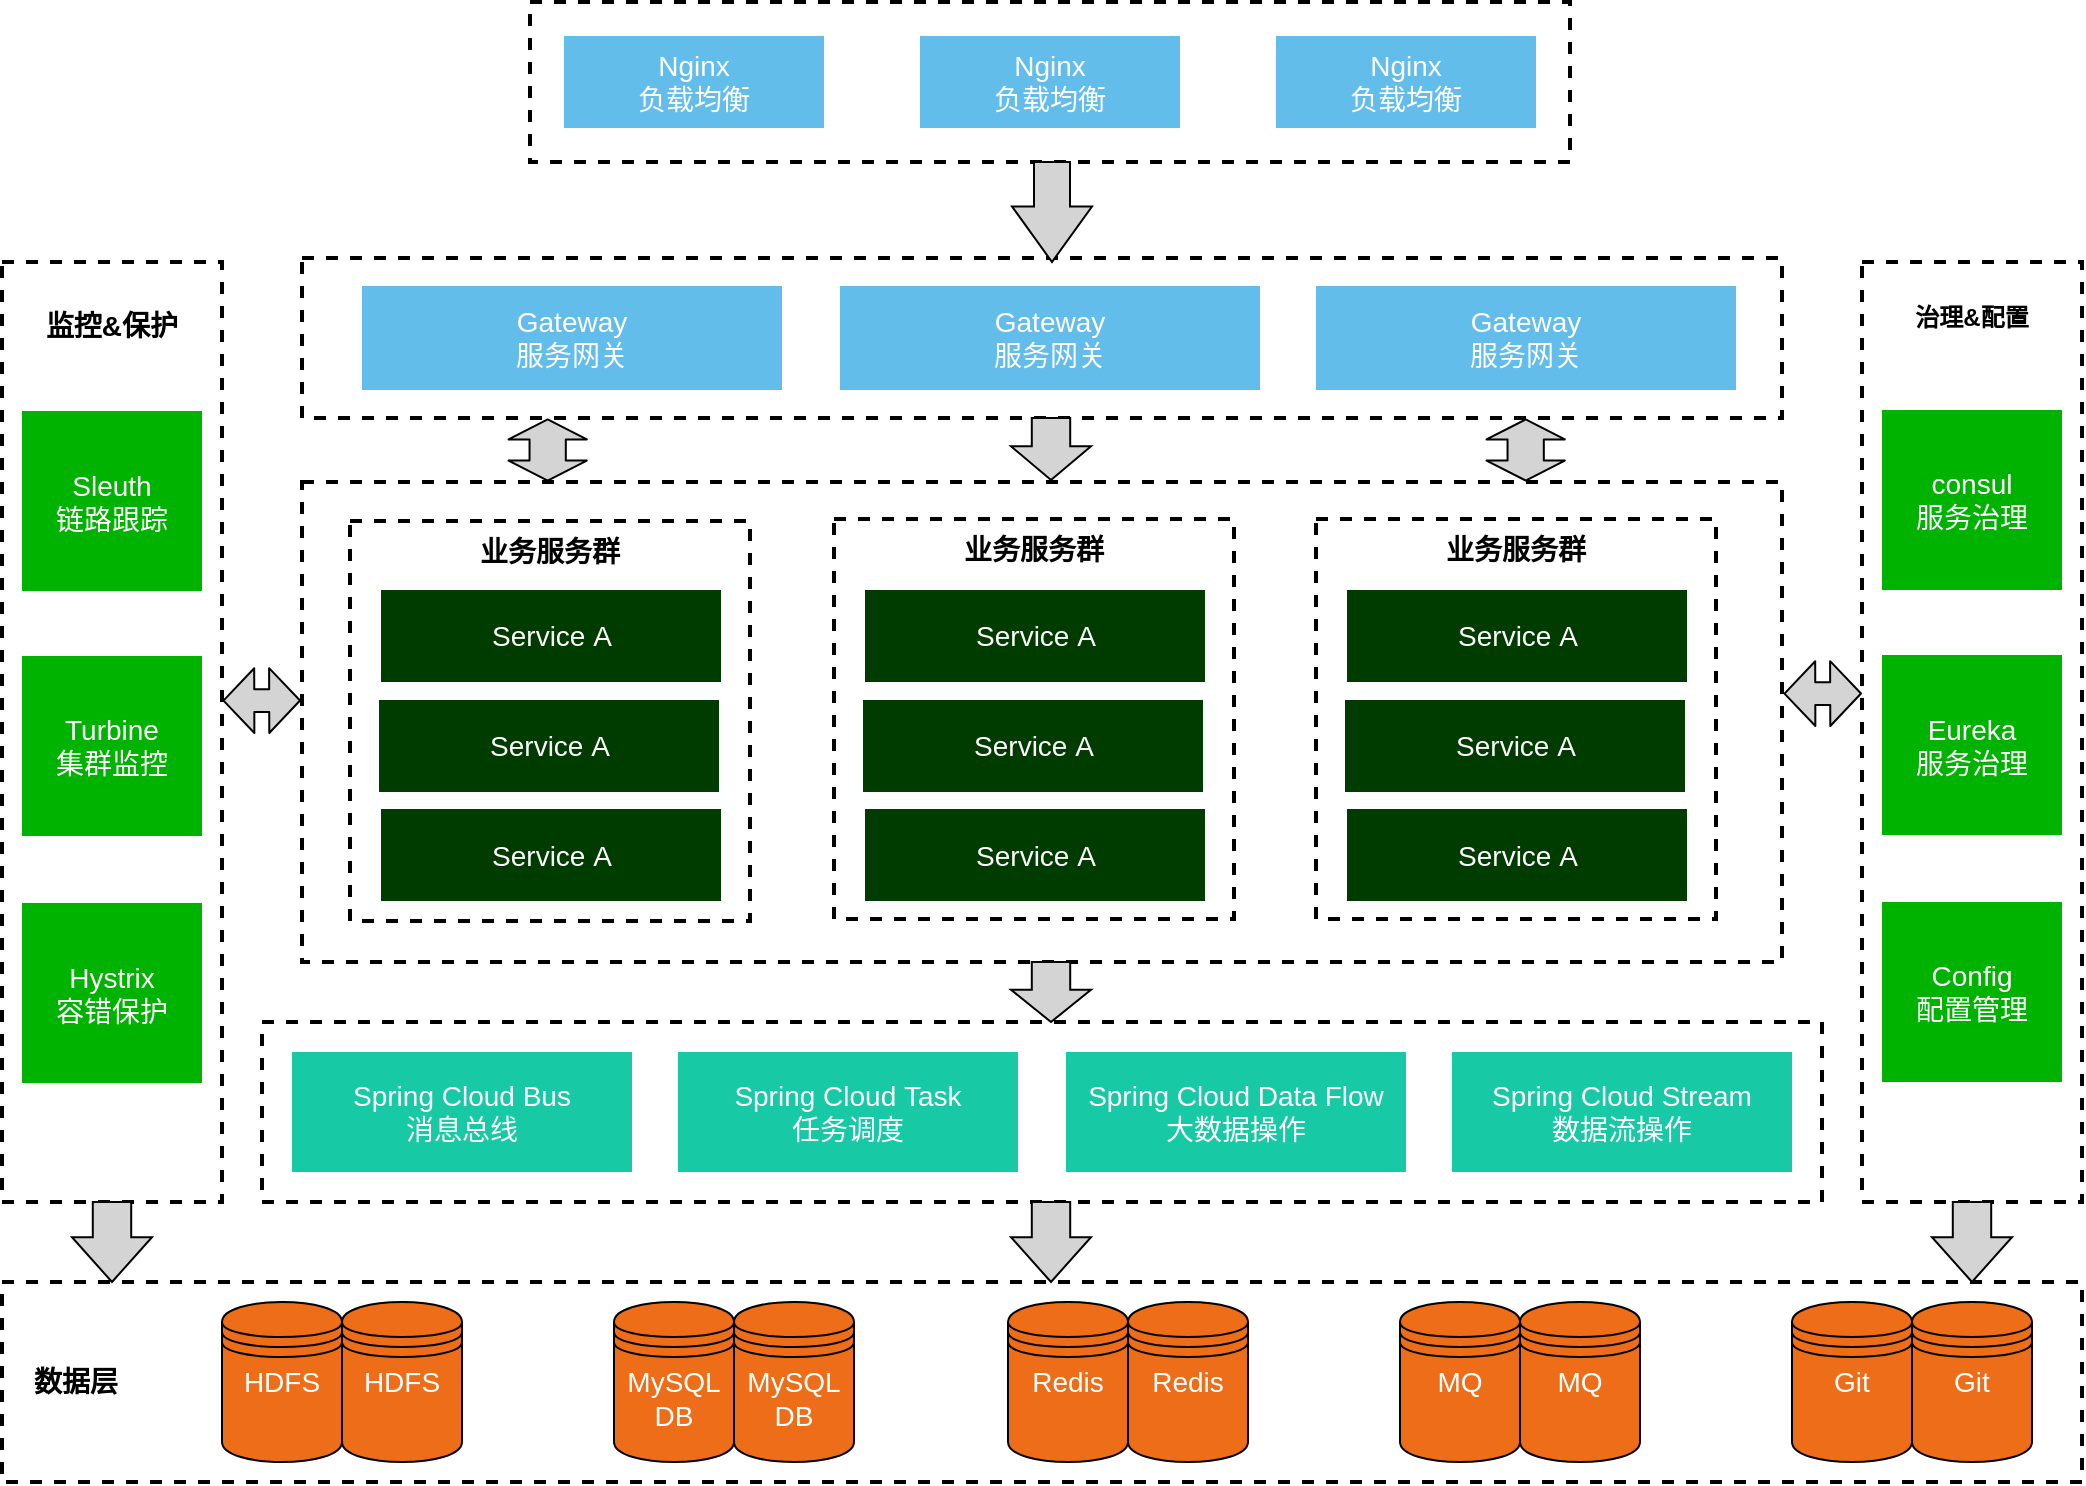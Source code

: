 <mxfile version="20.3.3" type="github"><diagram id="OInQUNuNO3AYRQuPPQoJ" name="第 1 页"><mxGraphModel dx="2062" dy="1122" grid="1" gridSize="10" guides="1" tooltips="1" connect="1" arrows="1" fold="1" page="1" pageScale="1" pageWidth="1100" pageHeight="850" math="0" shadow="0"><root><mxCell id="0"/><mxCell id="1" parent="0"/><mxCell id="dbITkS7-5qgyu-br_rXh-1" value="&lt;br style=&quot;font-size: 14px;&quot;&gt;监控&amp;amp;保护" style="rounded=0;whiteSpace=wrap;html=1;dashed=1;strokeWidth=2;fillColor=none;verticalAlign=top;fontSize=14;fontStyle=1" parent="1" vertex="1"><mxGeometry x="60" y="180" width="110" height="470" as="geometry"/></mxCell><mxCell id="dbITkS7-5qgyu-br_rXh-2" value="" style="rounded=0;whiteSpace=wrap;html=1;dashed=1;strokeWidth=2;fillColor=none;" parent="1" vertex="1"><mxGeometry x="324" y="50" width="520" height="80" as="geometry"/></mxCell><mxCell id="dbITkS7-5qgyu-br_rXh-3" value="" style="rounded=0;whiteSpace=wrap;html=1;dashed=1;strokeWidth=2;fillColor=none;" parent="1" vertex="1"><mxGeometry x="190" y="560" width="780" height="90" as="geometry"/></mxCell><mxCell id="dbITkS7-5qgyu-br_rXh-4" value="&lt;br&gt;治理&amp;amp;配置" style="rounded=0;whiteSpace=wrap;html=1;dashed=1;strokeWidth=2;fillColor=none;verticalAlign=top;fontStyle=1" parent="1" vertex="1"><mxGeometry x="990" y="180" width="110" height="470" as="geometry"/></mxCell><mxCell id="dbITkS7-5qgyu-br_rXh-5" value="" style="rounded=0;whiteSpace=wrap;html=1;dashed=1;strokeWidth=2;fillColor=none;" parent="1" vertex="1"><mxGeometry x="210" y="178" width="740" height="80" as="geometry"/></mxCell><mxCell id="dbITkS7-5qgyu-br_rXh-6" value="　数据层" style="rounded=0;whiteSpace=wrap;html=1;dashed=1;strokeWidth=2;fillColor=none;align=left;fontSize=14;fontStyle=1" parent="1" vertex="1"><mxGeometry x="60" y="690" width="1040" height="100" as="geometry"/></mxCell><mxCell id="dbITkS7-5qgyu-br_rXh-7" value="" style="rounded=0;whiteSpace=wrap;html=1;dashed=1;strokeWidth=2;fillColor=none;" parent="1" vertex="1"><mxGeometry x="210" y="290" width="740" height="240" as="geometry"/></mxCell><mxCell id="dbITkS7-5qgyu-br_rXh-8" value="业务服务群" style="rounded=0;whiteSpace=wrap;html=1;dashed=1;strokeWidth=2;fillColor=none;verticalAlign=top;fontSize=14;fontStyle=1" parent="1" vertex="1"><mxGeometry x="234" y="309.5" width="200" height="200" as="geometry"/></mxCell><mxCell id="dbITkS7-5qgyu-br_rXh-9" value="业务服务群" style="rounded=0;whiteSpace=wrap;html=1;dashed=1;strokeWidth=2;fillColor=none;verticalAlign=top;fontSize=14;fontStyle=1" parent="1" vertex="1"><mxGeometry x="476" y="308.5" width="200" height="200" as="geometry"/></mxCell><mxCell id="dbITkS7-5qgyu-br_rXh-10" value="业务服务群" style="rounded=0;whiteSpace=wrap;html=1;dashed=1;strokeWidth=2;fillColor=none;verticalAlign=top;fontSize=14;fontStyle=1" parent="1" vertex="1"><mxGeometry x="717" y="308.5" width="200" height="200" as="geometry"/></mxCell><mxCell id="dbITkS7-5qgyu-br_rXh-11" value="Sleuth&lt;br&gt;链路跟踪" style="rounded=0;whiteSpace=wrap;html=1;dashed=1;strokeWidth=2;fillColor=#00B300;fontSize=14;strokeColor=none;fontColor=#FFFFFF;" parent="1" vertex="1"><mxGeometry x="70" y="254.5" width="90" height="90" as="geometry"/></mxCell><mxCell id="dbITkS7-5qgyu-br_rXh-12" value="Turbine&lt;br&gt;集群监控" style="rounded=0;whiteSpace=wrap;html=1;dashed=1;strokeWidth=2;fillColor=#00B300;fontSize=14;strokeColor=none;fontColor=#FFFFFF;" parent="1" vertex="1"><mxGeometry x="70" y="377" width="90" height="90" as="geometry"/></mxCell><mxCell id="dbITkS7-5qgyu-br_rXh-13" value="Hystrix&lt;br&gt;容错保护" style="rounded=0;whiteSpace=wrap;html=1;dashed=1;strokeWidth=2;fillColor=#00B300;fontSize=14;strokeColor=none;fontColor=#FFFFFF;" parent="1" vertex="1"><mxGeometry x="70" y="500.5" width="90" height="90" as="geometry"/></mxCell><mxCell id="dbITkS7-5qgyu-br_rXh-14" value="Service&amp;nbsp;A" style="rounded=0;whiteSpace=wrap;html=1;dashed=1;strokeWidth=2;fillColor=#003B00;fontSize=14;fontColor=#FFFFFF;strokeColor=none;" parent="1" vertex="1"><mxGeometry x="249.5" y="344" width="170" height="46" as="geometry"/></mxCell><mxCell id="dbITkS7-5qgyu-br_rXh-15" value="Service&amp;nbsp;A" style="rounded=0;whiteSpace=wrap;html=1;dashed=1;strokeWidth=2;fillColor=#003B00;fontSize=14;fontColor=#FFFFFF;strokeColor=none;" parent="1" vertex="1"><mxGeometry x="248.5" y="399" width="170" height="46" as="geometry"/></mxCell><mxCell id="dbITkS7-5qgyu-br_rXh-16" value="Service&amp;nbsp;A" style="rounded=0;whiteSpace=wrap;html=1;dashed=1;strokeWidth=2;fillColor=#003B00;fontSize=14;fontColor=#FFFFFF;strokeColor=none;" parent="1" vertex="1"><mxGeometry x="249.5" y="453.5" width="170" height="46" as="geometry"/></mxCell><mxCell id="dbITkS7-5qgyu-br_rXh-17" value="Service&amp;nbsp;A" style="rounded=0;whiteSpace=wrap;html=1;dashed=1;strokeWidth=2;fillColor=#003B00;fontSize=14;fontColor=#FFFFFF;strokeColor=none;" parent="1" vertex="1"><mxGeometry x="491.5" y="453.5" width="170" height="46" as="geometry"/></mxCell><mxCell id="dbITkS7-5qgyu-br_rXh-18" value="Service&amp;nbsp;A" style="rounded=0;whiteSpace=wrap;html=1;dashed=1;strokeWidth=2;fillColor=#003B00;fontSize=14;fontColor=#FFFFFF;strokeColor=none;" parent="1" vertex="1"><mxGeometry x="490.5" y="399" width="170" height="46" as="geometry"/></mxCell><mxCell id="dbITkS7-5qgyu-br_rXh-19" value="Service&amp;nbsp;A" style="rounded=0;whiteSpace=wrap;html=1;dashed=1;strokeWidth=2;fillColor=#003B00;fontSize=14;fontColor=#FFFFFF;strokeColor=none;" parent="1" vertex="1"><mxGeometry x="491.5" y="344" width="170" height="46" as="geometry"/></mxCell><mxCell id="dbITkS7-5qgyu-br_rXh-20" value="Service&amp;nbsp;A" style="rounded=0;whiteSpace=wrap;html=1;dashed=1;strokeWidth=2;fillColor=#003B00;fontSize=14;fontColor=#FFFFFF;strokeColor=none;" parent="1" vertex="1"><mxGeometry x="732.5" y="453.5" width="170" height="46" as="geometry"/></mxCell><mxCell id="dbITkS7-5qgyu-br_rXh-21" value="Service&amp;nbsp;A" style="rounded=0;whiteSpace=wrap;html=1;dashed=1;strokeWidth=2;fillColor=#003B00;fontSize=14;fontColor=#FFFFFF;strokeColor=none;" parent="1" vertex="1"><mxGeometry x="731.5" y="399" width="170" height="46" as="geometry"/></mxCell><mxCell id="dbITkS7-5qgyu-br_rXh-22" value="Service&amp;nbsp;A" style="rounded=0;whiteSpace=wrap;html=1;dashed=1;strokeWidth=2;fillColor=#003B00;fontSize=14;fontColor=#FFFFFF;strokeColor=none;" parent="1" vertex="1"><mxGeometry x="732.5" y="344" width="170" height="46" as="geometry"/></mxCell><mxCell id="dbITkS7-5qgyu-br_rXh-23" value="Gateway&lt;br&gt;服务网关" style="rounded=0;whiteSpace=wrap;html=1;dashed=1;strokeWidth=2;fillColor=#63BDEB;fontSize=14;fontColor=#FFFFFF;strokeColor=none;" parent="1" vertex="1"><mxGeometry x="240" y="192" width="210" height="52" as="geometry"/></mxCell><mxCell id="dbITkS7-5qgyu-br_rXh-24" value="Gateway&lt;br&gt;服务网关" style="rounded=0;whiteSpace=wrap;html=1;dashed=1;strokeWidth=2;fillColor=#63BDEB;fontSize=14;fontColor=#FFFFFF;strokeColor=none;" parent="1" vertex="1"><mxGeometry x="479" y="192" width="210" height="52" as="geometry"/></mxCell><mxCell id="dbITkS7-5qgyu-br_rXh-25" value="Gateway&lt;br&gt;服务网关" style="rounded=0;whiteSpace=wrap;html=1;dashed=1;strokeWidth=2;fillColor=#63BDEB;fontSize=14;fontColor=#FFFFFF;strokeColor=none;" parent="1" vertex="1"><mxGeometry x="717" y="192" width="210" height="52" as="geometry"/></mxCell><mxCell id="dbITkS7-5qgyu-br_rXh-26" value="Nginx&lt;br&gt;负载均衡" style="rounded=0;whiteSpace=wrap;html=1;dashed=1;strokeWidth=2;fillColor=#63BDEB;fontSize=14;fontColor=#FFFFFF;strokeColor=none;" parent="1" vertex="1"><mxGeometry x="341" y="67" width="130" height="46" as="geometry"/></mxCell><mxCell id="dbITkS7-5qgyu-br_rXh-27" value="Nginx&lt;br&gt;负载均衡" style="rounded=0;whiteSpace=wrap;html=1;dashed=1;strokeWidth=2;fillColor=#63BDEB;fontSize=14;fontColor=#FFFFFF;strokeColor=none;" parent="1" vertex="1"><mxGeometry x="519" y="67" width="130" height="46" as="geometry"/></mxCell><mxCell id="dbITkS7-5qgyu-br_rXh-28" value="Nginx&lt;br&gt;负载均衡" style="rounded=0;whiteSpace=wrap;html=1;dashed=1;strokeWidth=2;fillColor=#63BDEB;fontSize=14;fontColor=#FFFFFF;strokeColor=none;" parent="1" vertex="1"><mxGeometry x="697" y="67" width="130" height="46" as="geometry"/></mxCell><mxCell id="dbITkS7-5qgyu-br_rXh-29" value="Spring&amp;nbsp;Cloud&amp;nbsp;Bus&lt;br&gt;消息总线" style="rounded=0;whiteSpace=wrap;html=1;dashed=1;strokeWidth=2;fillColor=#18C9A6;fontSize=14;fontColor=#FFFFFF;strokeColor=none;" parent="1" vertex="1"><mxGeometry x="205" y="575" width="170" height="60" as="geometry"/></mxCell><mxCell id="dbITkS7-5qgyu-br_rXh-30" value="Spring&amp;nbsp;Cloud&amp;nbsp;Task&lt;br&gt;任务调度" style="rounded=0;whiteSpace=wrap;html=1;dashed=1;strokeWidth=2;fillColor=#18C9A6;fontSize=14;fontColor=#FFFFFF;strokeColor=none;" parent="1" vertex="1"><mxGeometry x="398" y="575" width="170" height="60" as="geometry"/></mxCell><mxCell id="dbITkS7-5qgyu-br_rXh-31" value="Spring&amp;nbsp;Cloud&amp;nbsp;Data&amp;nbsp;Flow&lt;br&gt;大数据操作" style="rounded=0;whiteSpace=wrap;html=1;dashed=1;strokeWidth=2;fillColor=#18C9A6;fontSize=14;fontColor=#FFFFFF;strokeColor=none;" parent="1" vertex="1"><mxGeometry x="592" y="575" width="170" height="60" as="geometry"/></mxCell><mxCell id="dbITkS7-5qgyu-br_rXh-32" value="Spring&amp;nbsp;Cloud&amp;nbsp;Stream&lt;br&gt;数据流操作" style="rounded=0;whiteSpace=wrap;html=1;dashed=1;strokeWidth=2;fillColor=#18C9A6;fontSize=14;fontColor=#FFFFFF;strokeColor=none;" parent="1" vertex="1"><mxGeometry x="785" y="575" width="170" height="60" as="geometry"/></mxCell><mxCell id="dbITkS7-5qgyu-br_rXh-33" value="consul&lt;br&gt;服务治理" style="rounded=0;whiteSpace=wrap;html=1;dashed=1;strokeWidth=2;fillColor=#00B300;fontSize=14;strokeColor=none;fontColor=#FFFFFF;" parent="1" vertex="1"><mxGeometry x="1000" y="254" width="90" height="90" as="geometry"/></mxCell><mxCell id="dbITkS7-5qgyu-br_rXh-34" value="Eureka&lt;br&gt;服务治理" style="rounded=0;whiteSpace=wrap;html=1;dashed=1;strokeWidth=2;fillColor=#00B300;fontSize=14;strokeColor=none;fontColor=#FFFFFF;" parent="1" vertex="1"><mxGeometry x="1000" y="376.5" width="90" height="90" as="geometry"/></mxCell><mxCell id="dbITkS7-5qgyu-br_rXh-35" value="Config&lt;br&gt;配置管理" style="rounded=0;whiteSpace=wrap;html=1;dashed=1;strokeWidth=2;fillColor=#00B300;fontSize=14;strokeColor=none;fontColor=#FFFFFF;" parent="1" vertex="1"><mxGeometry x="1000" y="500" width="90" height="90" as="geometry"/></mxCell><mxCell id="dbITkS7-5qgyu-br_rXh-36" value="" style="group" parent="1" vertex="1" connectable="0"><mxGeometry x="955" y="700" width="120" height="80" as="geometry"/></mxCell><mxCell id="dbITkS7-5qgyu-br_rXh-37" value="Git" style="shape=datastore;whiteSpace=wrap;html=1;strokeWidth=1;fillColor=#ED6D18;fontSize=14;fontColor=#FFFFFF;verticalAlign=top;" parent="dbITkS7-5qgyu-br_rXh-36" vertex="1"><mxGeometry x="60" width="60" height="80" as="geometry"/></mxCell><mxCell id="dbITkS7-5qgyu-br_rXh-38" value="Git" style="shape=datastore;whiteSpace=wrap;html=1;strokeWidth=1;fillColor=#ED6D18;fontSize=14;fontColor=#FFFFFF;verticalAlign=top;" parent="dbITkS7-5qgyu-br_rXh-36" vertex="1"><mxGeometry width="60" height="80" as="geometry"/></mxCell><mxCell id="dbITkS7-5qgyu-br_rXh-39" value="" style="group" parent="1" vertex="1" connectable="0"><mxGeometry x="759" y="700" width="120" height="80" as="geometry"/></mxCell><mxCell id="dbITkS7-5qgyu-br_rXh-40" value="MQ" style="shape=datastore;whiteSpace=wrap;html=1;strokeWidth=1;fillColor=#ED6D18;fontSize=14;fontColor=#FFFFFF;verticalAlign=top;" parent="dbITkS7-5qgyu-br_rXh-39" vertex="1"><mxGeometry x="60" width="60" height="80" as="geometry"/></mxCell><mxCell id="dbITkS7-5qgyu-br_rXh-41" value="MQ" style="shape=datastore;whiteSpace=wrap;html=1;strokeWidth=1;fillColor=#ED6D18;fontSize=14;fontColor=#FFFFFF;verticalAlign=top;" parent="dbITkS7-5qgyu-br_rXh-39" vertex="1"><mxGeometry width="60" height="80" as="geometry"/></mxCell><mxCell id="dbITkS7-5qgyu-br_rXh-42" value="" style="group" parent="1" vertex="1" connectable="0"><mxGeometry x="563" y="700" width="120" height="80" as="geometry"/></mxCell><mxCell id="dbITkS7-5qgyu-br_rXh-43" value="Redis" style="shape=datastore;whiteSpace=wrap;html=1;strokeWidth=1;fillColor=#ED6D18;fontSize=14;fontColor=#FFFFFF;verticalAlign=top;" parent="dbITkS7-5qgyu-br_rXh-42" vertex="1"><mxGeometry x="60" width="60" height="80" as="geometry"/></mxCell><mxCell id="dbITkS7-5qgyu-br_rXh-44" value="Redis" style="shape=datastore;whiteSpace=wrap;html=1;strokeWidth=1;fillColor=#ED6D18;fontSize=14;fontColor=#FFFFFF;verticalAlign=top;" parent="dbITkS7-5qgyu-br_rXh-42" vertex="1"><mxGeometry width="60" height="80" as="geometry"/></mxCell><mxCell id="dbITkS7-5qgyu-br_rXh-45" value="" style="group" parent="1" vertex="1" connectable="0"><mxGeometry x="366" y="700" width="120" height="80" as="geometry"/></mxCell><mxCell id="dbITkS7-5qgyu-br_rXh-46" value="MySQL&lt;br&gt;DB" style="shape=datastore;whiteSpace=wrap;html=1;strokeWidth=1;fillColor=#ED6D18;fontSize=14;fontColor=#FFFFFF;verticalAlign=top;" parent="dbITkS7-5qgyu-br_rXh-45" vertex="1"><mxGeometry x="60" width="60" height="80" as="geometry"/></mxCell><mxCell id="dbITkS7-5qgyu-br_rXh-47" value="MySQL&lt;br&gt;DB" style="shape=datastore;whiteSpace=wrap;html=1;strokeWidth=1;fillColor=#ED6D18;fontSize=14;fontColor=#FFFFFF;verticalAlign=top;" parent="dbITkS7-5qgyu-br_rXh-45" vertex="1"><mxGeometry width="60" height="80" as="geometry"/></mxCell><mxCell id="dbITkS7-5qgyu-br_rXh-48" value="" style="group" parent="1" vertex="1" connectable="0"><mxGeometry x="170" y="700" width="120" height="80" as="geometry"/></mxCell><mxCell id="dbITkS7-5qgyu-br_rXh-49" value="HDFS" style="shape=datastore;whiteSpace=wrap;html=1;strokeWidth=1;fillColor=#ED6D18;fontSize=14;fontColor=#FFFFFF;verticalAlign=top;" parent="dbITkS7-5qgyu-br_rXh-48" vertex="1"><mxGeometry width="60" height="80" as="geometry"/></mxCell><mxCell id="dbITkS7-5qgyu-br_rXh-50" value="HDFS" style="shape=datastore;whiteSpace=wrap;html=1;strokeWidth=1;fillColor=#ED6D18;fontSize=14;fontColor=#FFFFFF;verticalAlign=top;" parent="dbITkS7-5qgyu-br_rXh-48" vertex="1"><mxGeometry x="60" width="60" height="80" as="geometry"/></mxCell><mxCell id="dbITkS7-5qgyu-br_rXh-51" value="" style="shape=flexArrow;endArrow=classic;startArrow=classic;html=1;fontSize=14;fontColor=#FFFFFF;width=18.14;startSize=2.989;endSize=2.989;exitX=0.166;exitY=-0.001;exitDx=0;exitDy=0;exitPerimeter=0;entryX=0.166;entryY=1.003;entryDx=0;entryDy=0;entryPerimeter=0;fillColor=#D4D4D4;" parent="1" source="dbITkS7-5qgyu-br_rXh-7" target="dbITkS7-5qgyu-br_rXh-5" edge="1"><mxGeometry width="50" height="50" relative="1" as="geometry"><mxPoint x="333" y="286" as="sourcePoint"/><mxPoint x="333" y="270" as="targetPoint"/></mxGeometry></mxCell><mxCell id="dbITkS7-5qgyu-br_rXh-52" value="" style="shape=flexArrow;endArrow=classic;startArrow=classic;html=1;fontSize=14;fontColor=#FFFFFF;width=18.14;startSize=2.989;endSize=2.989;exitX=0.166;exitY=-0.001;exitDx=0;exitDy=0;exitPerimeter=0;entryX=0.166;entryY=1.003;entryDx=0;entryDy=0;entryPerimeter=0;fillColor=#D4D4D4;" parent="1" edge="1"><mxGeometry width="50" height="50" relative="1" as="geometry"><mxPoint x="821.84" y="289.76" as="sourcePoint"/><mxPoint x="821.84" y="258.24" as="targetPoint"/></mxGeometry></mxCell><mxCell id="dbITkS7-5qgyu-br_rXh-53" value="" style="shape=flexArrow;endArrow=classic;startArrow=classic;html=1;fontSize=14;fontColor=#FFFFFF;width=11.395;startSize=4.8;endSize=4.8;exitX=0;exitY=0.459;exitDx=0;exitDy=0;exitPerimeter=0;entryX=1.001;entryY=0.441;entryDx=0;entryDy=0;entryPerimeter=0;fillColor=#D4D4D4;" parent="1" source="dbITkS7-5qgyu-br_rXh-4" target="dbITkS7-5qgyu-br_rXh-7" edge="1"><mxGeometry width="50" height="50" relative="1" as="geometry"><mxPoint x="969.84" y="429.26" as="sourcePoint"/><mxPoint x="969.84" y="397.74" as="targetPoint"/></mxGeometry></mxCell><mxCell id="dbITkS7-5qgyu-br_rXh-54" value="" style="shape=flexArrow;endArrow=classic;startArrow=classic;html=1;fontSize=14;fontColor=#FFFFFF;width=11.395;startSize=4.8;endSize=4.8;exitX=0;exitY=0.459;exitDx=0;exitDy=0;exitPerimeter=0;entryX=1.001;entryY=0.441;entryDx=0;entryDy=0;entryPerimeter=0;fillColor=#D4D4D4;" parent="1" edge="1"><mxGeometry width="50" height="50" relative="1" as="geometry"><mxPoint x="209.5" y="399.23" as="sourcePoint"/><mxPoint x="170.24" y="399.34" as="targetPoint"/></mxGeometry></mxCell><mxCell id="dbITkS7-5qgyu-br_rXh-55" value="" style="html=1;shadow=0;dashed=0;align=center;verticalAlign=middle;shape=mxgraph.arrows2.arrow;dy=0.52;dx=22.43;direction=south;notch=0;strokeWidth=1;fillColor=#D4D4D4;fontSize=14;fontColor=#FFFFFF;" parent="1" vertex="1"><mxGeometry x="95" y="650" width="40" height="40" as="geometry"/></mxCell><mxCell id="dbITkS7-5qgyu-br_rXh-56" value="" style="html=1;shadow=0;dashed=0;align=center;verticalAlign=middle;shape=mxgraph.arrows2.arrow;dy=0.52;dx=22.43;direction=south;notch=0;strokeWidth=1;fillColor=#D4D4D4;fontSize=14;fontColor=#FFFFFF;" parent="1" vertex="1"><mxGeometry x="564.5" y="650" width="40" height="40" as="geometry"/></mxCell><mxCell id="dbITkS7-5qgyu-br_rXh-57" value="" style="html=1;shadow=0;dashed=0;align=center;verticalAlign=middle;shape=mxgraph.arrows2.arrow;dy=0.52;dx=22.43;direction=south;notch=0;strokeWidth=1;fillColor=#D4D4D4;fontSize=14;fontColor=#FFFFFF;" parent="1" vertex="1"><mxGeometry x="1025" y="650" width="40" height="40" as="geometry"/></mxCell><mxCell id="dbITkS7-5qgyu-br_rXh-58" value="" style="html=1;shadow=0;dashed=0;align=center;verticalAlign=middle;shape=mxgraph.arrows2.arrow;dy=0.52;dx=16.13;direction=south;notch=0;strokeWidth=1;fillColor=#D4D4D4;fontSize=14;fontColor=#FFFFFF;" parent="1" vertex="1"><mxGeometry x="564.5" y="530" width="40" height="30" as="geometry"/></mxCell><mxCell id="dbITkS7-5qgyu-br_rXh-59" value="" style="html=1;shadow=0;dashed=0;align=center;verticalAlign=middle;shape=mxgraph.arrows2.arrow;dy=0.52;dx=16.84;direction=south;notch=0;strokeWidth=1;fillColor=#D4D4D4;fontSize=14;fontColor=#FFFFFF;" parent="1" vertex="1"><mxGeometry x="564.5" y="258" width="40" height="31" as="geometry"/></mxCell><mxCell id="dbITkS7-5qgyu-br_rXh-60" value="" style="html=1;shadow=0;dashed=0;align=center;verticalAlign=middle;shape=mxgraph.arrows2.arrow;dy=0.55;dx=27.77;direction=south;notch=0;strokeWidth=1;fillColor=#D4D4D4;fontSize=14;fontColor=#FFFFFF;" parent="1" vertex="1"><mxGeometry x="565" y="130" width="40" height="50" as="geometry"/></mxCell></root></mxGraphModel></diagram></mxfile>